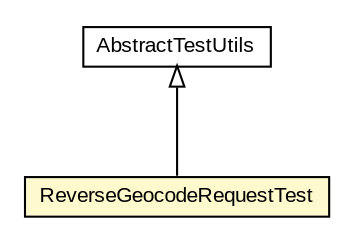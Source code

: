 #!/usr/local/bin/dot
#
# Class diagram 
# Generated by UMLGraph version R5_6-24-gf6e263 (http://www.umlgraph.org/)
#

digraph G {
	edge [fontname="arial",fontsize=10,labelfontname="arial",labelfontsize=10];
	node [fontname="arial",fontsize=10,shape=plaintext];
	nodesep=0.25;
	ranksep=0.5;
	// nl.mineleni.openls.AbstractTestUtils
	c1285 [label=<<table title="nl.mineleni.openls.AbstractTestUtils" border="0" cellborder="1" cellspacing="0" cellpadding="2" port="p" href="../../AbstractTestUtils.html">
		<tr><td><table border="0" cellspacing="0" cellpadding="1">
<tr><td align="center" balign="center"> AbstractTestUtils </td></tr>
		</table></td></tr>
		</table>>, URL="../../AbstractTestUtils.html", fontname="arial", fontcolor="black", fontsize=10.0];
	// nl.mineleni.openls.databinding.openls.ReverseGeocodeRequestTest
	c1287 [label=<<table title="nl.mineleni.openls.databinding.openls.ReverseGeocodeRequestTest" border="0" cellborder="1" cellspacing="0" cellpadding="2" port="p" bgcolor="lemonChiffon" href="./ReverseGeocodeRequestTest.html">
		<tr><td><table border="0" cellspacing="0" cellpadding="1">
<tr><td align="center" balign="center"> ReverseGeocodeRequestTest </td></tr>
		</table></td></tr>
		</table>>, URL="./ReverseGeocodeRequestTest.html", fontname="arial", fontcolor="black", fontsize=10.0];
	//nl.mineleni.openls.databinding.openls.ReverseGeocodeRequestTest extends nl.mineleni.openls.AbstractTestUtils
	c1285:p -> c1287:p [dir=back,arrowtail=empty];
}

